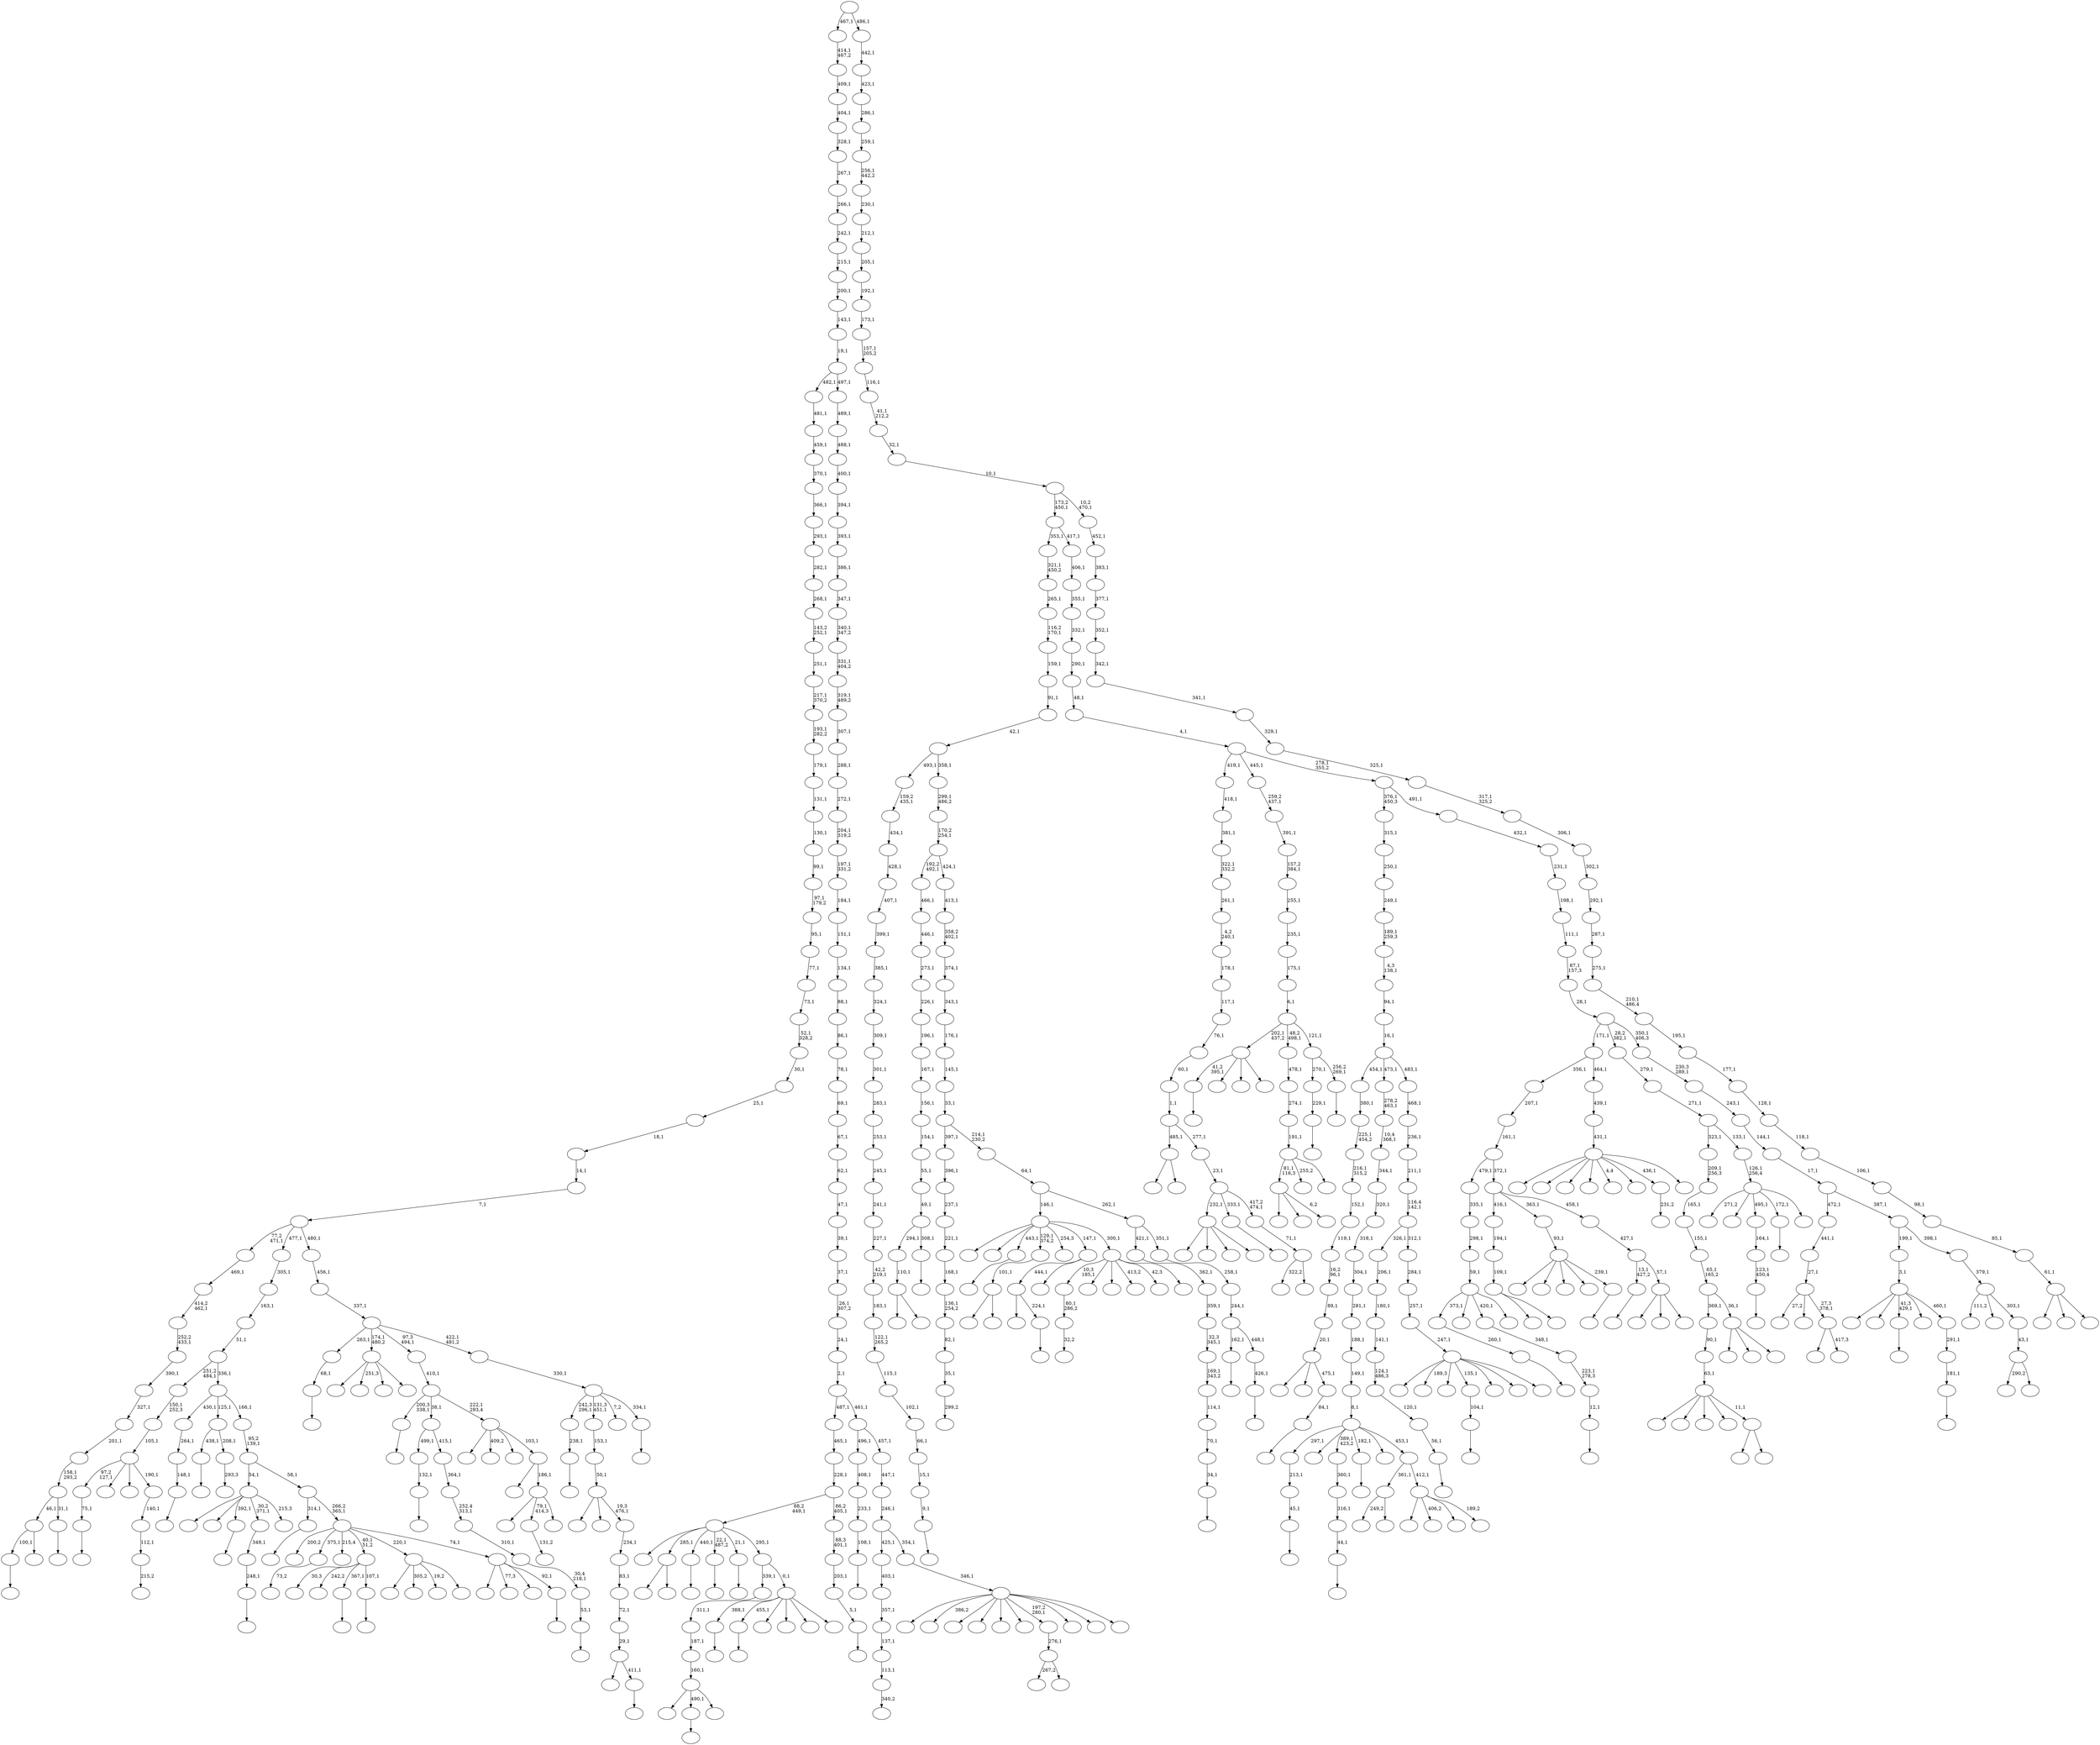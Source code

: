 digraph T {
	700 [label=""]
	699 [label=""]
	698 [label=""]
	697 [label=""]
	696 [label=""]
	695 [label=""]
	694 [label=""]
	693 [label=""]
	692 [label=""]
	691 [label=""]
	690 [label=""]
	689 [label=""]
	688 [label=""]
	687 [label=""]
	686 [label=""]
	685 [label=""]
	684 [label=""]
	683 [label=""]
	682 [label=""]
	681 [label=""]
	680 [label=""]
	679 [label=""]
	678 [label=""]
	677 [label=""]
	676 [label=""]
	675 [label=""]
	674 [label=""]
	673 [label=""]
	672 [label=""]
	671 [label=""]
	670 [label=""]
	669 [label=""]
	668 [label=""]
	667 [label=""]
	666 [label=""]
	665 [label=""]
	664 [label=""]
	663 [label=""]
	662 [label=""]
	661 [label=""]
	660 [label=""]
	659 [label=""]
	658 [label=""]
	657 [label=""]
	656 [label=""]
	655 [label=""]
	654 [label=""]
	653 [label=""]
	652 [label=""]
	651 [label=""]
	650 [label=""]
	649 [label=""]
	648 [label=""]
	647 [label=""]
	646 [label=""]
	645 [label=""]
	644 [label=""]
	643 [label=""]
	642 [label=""]
	641 [label=""]
	640 [label=""]
	639 [label=""]
	638 [label=""]
	637 [label=""]
	636 [label=""]
	635 [label=""]
	634 [label=""]
	633 [label=""]
	632 [label=""]
	631 [label=""]
	630 [label=""]
	629 [label=""]
	628 [label=""]
	627 [label=""]
	626 [label=""]
	625 [label=""]
	624 [label=""]
	623 [label=""]
	622 [label=""]
	621 [label=""]
	620 [label=""]
	619 [label=""]
	618 [label=""]
	617 [label=""]
	616 [label=""]
	615 [label=""]
	614 [label=""]
	613 [label=""]
	612 [label=""]
	611 [label=""]
	610 [label=""]
	609 [label=""]
	608 [label=""]
	607 [label=""]
	606 [label=""]
	605 [label=""]
	604 [label=""]
	603 [label=""]
	602 [label=""]
	601 [label=""]
	600 [label=""]
	599 [label=""]
	598 [label=""]
	597 [label=""]
	596 [label=""]
	595 [label=""]
	594 [label=""]
	593 [label=""]
	592 [label=""]
	591 [label=""]
	590 [label=""]
	589 [label=""]
	588 [label=""]
	587 [label=""]
	586 [label=""]
	585 [label=""]
	584 [label=""]
	583 [label=""]
	582 [label=""]
	581 [label=""]
	580 [label=""]
	579 [label=""]
	578 [label=""]
	577 [label=""]
	576 [label=""]
	575 [label=""]
	574 [label=""]
	573 [label=""]
	572 [label=""]
	571 [label=""]
	570 [label=""]
	569 [label=""]
	568 [label=""]
	567 [label=""]
	566 [label=""]
	565 [label=""]
	564 [label=""]
	563 [label=""]
	562 [label=""]
	561 [label=""]
	560 [label=""]
	559 [label=""]
	558 [label=""]
	557 [label=""]
	556 [label=""]
	555 [label=""]
	554 [label=""]
	553 [label=""]
	552 [label=""]
	551 [label=""]
	550 [label=""]
	549 [label=""]
	548 [label=""]
	547 [label=""]
	546 [label=""]
	545 [label=""]
	544 [label=""]
	543 [label=""]
	542 [label=""]
	541 [label=""]
	540 [label=""]
	539 [label=""]
	538 [label=""]
	537 [label=""]
	536 [label=""]
	535 [label=""]
	534 [label=""]
	533 [label=""]
	532 [label=""]
	531 [label=""]
	530 [label=""]
	529 [label=""]
	528 [label=""]
	527 [label=""]
	526 [label=""]
	525 [label=""]
	524 [label=""]
	523 [label=""]
	522 [label=""]
	521 [label=""]
	520 [label=""]
	519 [label=""]
	518 [label=""]
	517 [label=""]
	516 [label=""]
	515 [label=""]
	514 [label=""]
	513 [label=""]
	512 [label=""]
	511 [label=""]
	510 [label=""]
	509 [label=""]
	508 [label=""]
	507 [label=""]
	506 [label=""]
	505 [label=""]
	504 [label=""]
	503 [label=""]
	502 [label=""]
	501 [label=""]
	500 [label=""]
	499 [label=""]
	498 [label=""]
	497 [label=""]
	496 [label=""]
	495 [label=""]
	494 [label=""]
	493 [label=""]
	492 [label=""]
	491 [label=""]
	490 [label=""]
	489 [label=""]
	488 [label=""]
	487 [label=""]
	486 [label=""]
	485 [label=""]
	484 [label=""]
	483 [label=""]
	482 [label=""]
	481 [label=""]
	480 [label=""]
	479 [label=""]
	478 [label=""]
	477 [label=""]
	476 [label=""]
	475 [label=""]
	474 [label=""]
	473 [label=""]
	472 [label=""]
	471 [label=""]
	470 [label=""]
	469 [label=""]
	468 [label=""]
	467 [label=""]
	466 [label=""]
	465 [label=""]
	464 [label=""]
	463 [label=""]
	462 [label=""]
	461 [label=""]
	460 [label=""]
	459 [label=""]
	458 [label=""]
	457 [label=""]
	456 [label=""]
	455 [label=""]
	454 [label=""]
	453 [label=""]
	452 [label=""]
	451 [label=""]
	450 [label=""]
	449 [label=""]
	448 [label=""]
	447 [label=""]
	446 [label=""]
	445 [label=""]
	444 [label=""]
	443 [label=""]
	442 [label=""]
	441 [label=""]
	440 [label=""]
	439 [label=""]
	438 [label=""]
	437 [label=""]
	436 [label=""]
	435 [label=""]
	434 [label=""]
	433 [label=""]
	432 [label=""]
	431 [label=""]
	430 [label=""]
	429 [label=""]
	428 [label=""]
	427 [label=""]
	426 [label=""]
	425 [label=""]
	424 [label=""]
	423 [label=""]
	422 [label=""]
	421 [label=""]
	420 [label=""]
	419 [label=""]
	418 [label=""]
	417 [label=""]
	416 [label=""]
	415 [label=""]
	414 [label=""]
	413 [label=""]
	412 [label=""]
	411 [label=""]
	410 [label=""]
	409 [label=""]
	408 [label=""]
	407 [label=""]
	406 [label=""]
	405 [label=""]
	404 [label=""]
	403 [label=""]
	402 [label=""]
	401 [label=""]
	400 [label=""]
	399 [label=""]
	398 [label=""]
	397 [label=""]
	396 [label=""]
	395 [label=""]
	394 [label=""]
	393 [label=""]
	392 [label=""]
	391 [label=""]
	390 [label=""]
	389 [label=""]
	388 [label=""]
	387 [label=""]
	386 [label=""]
	385 [label=""]
	384 [label=""]
	383 [label=""]
	382 [label=""]
	381 [label=""]
	380 [label=""]
	379 [label=""]
	378 [label=""]
	377 [label=""]
	376 [label=""]
	375 [label=""]
	374 [label=""]
	373 [label=""]
	372 [label=""]
	371 [label=""]
	370 [label=""]
	369 [label=""]
	368 [label=""]
	367 [label=""]
	366 [label=""]
	365 [label=""]
	364 [label=""]
	363 [label=""]
	362 [label=""]
	361 [label=""]
	360 [label=""]
	359 [label=""]
	358 [label=""]
	357 [label=""]
	356 [label=""]
	355 [label=""]
	354 [label=""]
	353 [label=""]
	352 [label=""]
	351 [label=""]
	350 [label=""]
	349 [label=""]
	348 [label=""]
	347 [label=""]
	346 [label=""]
	345 [label=""]
	344 [label=""]
	343 [label=""]
	342 [label=""]
	341 [label=""]
	340 [label=""]
	339 [label=""]
	338 [label=""]
	337 [label=""]
	336 [label=""]
	335 [label=""]
	334 [label=""]
	333 [label=""]
	332 [label=""]
	331 [label=""]
	330 [label=""]
	329 [label=""]
	328 [label=""]
	327 [label=""]
	326 [label=""]
	325 [label=""]
	324 [label=""]
	323 [label=""]
	322 [label=""]
	321 [label=""]
	320 [label=""]
	319 [label=""]
	318 [label=""]
	317 [label=""]
	316 [label=""]
	315 [label=""]
	314 [label=""]
	313 [label=""]
	312 [label=""]
	311 [label=""]
	310 [label=""]
	309 [label=""]
	308 [label=""]
	307 [label=""]
	306 [label=""]
	305 [label=""]
	304 [label=""]
	303 [label=""]
	302 [label=""]
	301 [label=""]
	300 [label=""]
	299 [label=""]
	298 [label=""]
	297 [label=""]
	296 [label=""]
	295 [label=""]
	294 [label=""]
	293 [label=""]
	292 [label=""]
	291 [label=""]
	290 [label=""]
	289 [label=""]
	288 [label=""]
	287 [label=""]
	286 [label=""]
	285 [label=""]
	284 [label=""]
	283 [label=""]
	282 [label=""]
	281 [label=""]
	280 [label=""]
	279 [label=""]
	278 [label=""]
	277 [label=""]
	276 [label=""]
	275 [label=""]
	274 [label=""]
	273 [label=""]
	272 [label=""]
	271 [label=""]
	270 [label=""]
	269 [label=""]
	268 [label=""]
	267 [label=""]
	266 [label=""]
	265 [label=""]
	264 [label=""]
	263 [label=""]
	262 [label=""]
	261 [label=""]
	260 [label=""]
	259 [label=""]
	258 [label=""]
	257 [label=""]
	256 [label=""]
	255 [label=""]
	254 [label=""]
	253 [label=""]
	252 [label=""]
	251 [label=""]
	250 [label=""]
	249 [label=""]
	248 [label=""]
	247 [label=""]
	246 [label=""]
	245 [label=""]
	244 [label=""]
	243 [label=""]
	242 [label=""]
	241 [label=""]
	240 [label=""]
	239 [label=""]
	238 [label=""]
	237 [label=""]
	236 [label=""]
	235 [label=""]
	234 [label=""]
	233 [label=""]
	232 [label=""]
	231 [label=""]
	230 [label=""]
	229 [label=""]
	228 [label=""]
	227 [label=""]
	226 [label=""]
	225 [label=""]
	224 [label=""]
	223 [label=""]
	222 [label=""]
	221 [label=""]
	220 [label=""]
	219 [label=""]
	218 [label=""]
	217 [label=""]
	216 [label=""]
	215 [label=""]
	214 [label=""]
	213 [label=""]
	212 [label=""]
	211 [label=""]
	210 [label=""]
	209 [label=""]
	208 [label=""]
	207 [label=""]
	206 [label=""]
	205 [label=""]
	204 [label=""]
	203 [label=""]
	202 [label=""]
	201 [label=""]
	200 [label=""]
	199 [label=""]
	198 [label=""]
	197 [label=""]
	196 [label=""]
	195 [label=""]
	194 [label=""]
	193 [label=""]
	192 [label=""]
	191 [label=""]
	190 [label=""]
	189 [label=""]
	188 [label=""]
	187 [label=""]
	186 [label=""]
	185 [label=""]
	184 [label=""]
	183 [label=""]
	182 [label=""]
	181 [label=""]
	180 [label=""]
	179 [label=""]
	178 [label=""]
	177 [label=""]
	176 [label=""]
	175 [label=""]
	174 [label=""]
	173 [label=""]
	172 [label=""]
	171 [label=""]
	170 [label=""]
	169 [label=""]
	168 [label=""]
	167 [label=""]
	166 [label=""]
	165 [label=""]
	164 [label=""]
	163 [label=""]
	162 [label=""]
	161 [label=""]
	160 [label=""]
	159 [label=""]
	158 [label=""]
	157 [label=""]
	156 [label=""]
	155 [label=""]
	154 [label=""]
	153 [label=""]
	152 [label=""]
	151 [label=""]
	150 [label=""]
	149 [label=""]
	148 [label=""]
	147 [label=""]
	146 [label=""]
	145 [label=""]
	144 [label=""]
	143 [label=""]
	142 [label=""]
	141 [label=""]
	140 [label=""]
	139 [label=""]
	138 [label=""]
	137 [label=""]
	136 [label=""]
	135 [label=""]
	134 [label=""]
	133 [label=""]
	132 [label=""]
	131 [label=""]
	130 [label=""]
	129 [label=""]
	128 [label=""]
	127 [label=""]
	126 [label=""]
	125 [label=""]
	124 [label=""]
	123 [label=""]
	122 [label=""]
	121 [label=""]
	120 [label=""]
	119 [label=""]
	118 [label=""]
	117 [label=""]
	116 [label=""]
	115 [label=""]
	114 [label=""]
	113 [label=""]
	112 [label=""]
	111 [label=""]
	110 [label=""]
	109 [label=""]
	108 [label=""]
	107 [label=""]
	106 [label=""]
	105 [label=""]
	104 [label=""]
	103 [label=""]
	102 [label=""]
	101 [label=""]
	100 [label=""]
	99 [label=""]
	98 [label=""]
	97 [label=""]
	96 [label=""]
	95 [label=""]
	94 [label=""]
	93 [label=""]
	92 [label=""]
	91 [label=""]
	90 [label=""]
	89 [label=""]
	88 [label=""]
	87 [label=""]
	86 [label=""]
	85 [label=""]
	84 [label=""]
	83 [label=""]
	82 [label=""]
	81 [label=""]
	80 [label=""]
	79 [label=""]
	78 [label=""]
	77 [label=""]
	76 [label=""]
	75 [label=""]
	74 [label=""]
	73 [label=""]
	72 [label=""]
	71 [label=""]
	70 [label=""]
	69 [label=""]
	68 [label=""]
	67 [label=""]
	66 [label=""]
	65 [label=""]
	64 [label=""]
	63 [label=""]
	62 [label=""]
	61 [label=""]
	60 [label=""]
	59 [label=""]
	58 [label=""]
	57 [label=""]
	56 [label=""]
	55 [label=""]
	54 [label=""]
	53 [label=""]
	52 [label=""]
	51 [label=""]
	50 [label=""]
	49 [label=""]
	48 [label=""]
	47 [label=""]
	46 [label=""]
	45 [label=""]
	44 [label=""]
	43 [label=""]
	42 [label=""]
	41 [label=""]
	40 [label=""]
	39 [label=""]
	38 [label=""]
	37 [label=""]
	36 [label=""]
	35 [label=""]
	34 [label=""]
	33 [label=""]
	32 [label=""]
	31 [label=""]
	30 [label=""]
	29 [label=""]
	28 [label=""]
	27 [label=""]
	26 [label=""]
	25 [label=""]
	24 [label=""]
	23 [label=""]
	22 [label=""]
	21 [label=""]
	20 [label=""]
	19 [label=""]
	18 [label=""]
	17 [label=""]
	16 [label=""]
	15 [label=""]
	14 [label=""]
	13 [label=""]
	12 [label=""]
	11 [label=""]
	10 [label=""]
	9 [label=""]
	8 [label=""]
	7 [label=""]
	6 [label=""]
	5 [label=""]
	4 [label=""]
	3 [label=""]
	2 [label=""]
	1 [label=""]
	0 [label=""]
	699 -> 700 [label=""]
	698 -> 699 [label="238,1"]
	694 -> 695 [label=""]
	691 -> 692 [label=""]
	684 -> 685 [label=""]
	682 -> 683 [label=""]
	681 -> 682 [label="56,1"]
	680 -> 681 [label="120,1"]
	679 -> 680 [label="124,1\n486,3"]
	678 -> 679 [label="141,1"]
	677 -> 678 [label="180,1"]
	676 -> 677 [label="206,1"]
	674 -> 675 [label=""]
	673 -> 674 [label="75,1"]
	662 -> 663 [label=""]
	659 -> 660 [label="299,2"]
	658 -> 659 [label="35,1"]
	657 -> 658 [label="82,1"]
	656 -> 657 [label="136,1\n254,2"]
	655 -> 656 [label="168,1"]
	654 -> 655 [label="221,1"]
	653 -> 654 [label="237,1"]
	652 -> 653 [label="396,1"]
	650 -> 651 [label="32,2"]
	649 -> 650 [label="80,1\n286,2"]
	642 -> 643 [label=""]
	629 -> 630 [label=""]
	628 -> 629 [label="45,1"]
	627 -> 628 [label="213,1"]
	619 -> 620 [label=""]
	615 -> 616 [label=""]
	612 -> 613 [label=""]
	611 -> 612 [label="132,1"]
	601 -> 602 [label=""]
	599 -> 600 [label=""]
	596 -> 597 [label=""]
	595 -> 596 [label="9,1"]
	594 -> 595 [label="15,1"]
	593 -> 594 [label="66,1"]
	592 -> 593 [label="102,1"]
	591 -> 592 [label="115,1"]
	590 -> 591 [label="122,1\n265,2"]
	589 -> 590 [label="183,1"]
	588 -> 589 [label="42,2\n219,1"]
	587 -> 588 [label="227,1"]
	586 -> 587 [label="241,1"]
	585 -> 586 [label="245,1"]
	584 -> 585 [label="253,1"]
	583 -> 584 [label="283,1"]
	582 -> 583 [label="301,1"]
	581 -> 582 [label="309,1"]
	580 -> 581 [label="324,1"]
	579 -> 580 [label="385,1"]
	578 -> 579 [label="399,1"]
	577 -> 578 [label="407,1"]
	576 -> 577 [label="428,1"]
	575 -> 576 [label="434,1"]
	574 -> 575 [label="159,2\n435,1"]
	572 -> 573 [label=""]
	569 -> 570 [label=""]
	568 -> 569 [label="104,1"]
	565 -> 566 [label=""]
	564 -> 565 [label="229,1"]
	562 -> 646 [label=""]
	562 -> 563 [label=""]
	560 -> 561 [label="73,2"]
	557 -> 558 [label=""]
	556 -> 557 [label="34,1"]
	555 -> 556 [label="70,1"]
	554 -> 555 [label="114,1"]
	553 -> 554 [label="169,1\n343,2"]
	552 -> 553 [label="32,3\n345,1"]
	551 -> 552 [label="359,1"]
	550 -> 551 [label="362,1"]
	548 -> 549 [label=""]
	547 -> 548 [label="260,1"]
	545 -> 664 [label=""]
	545 -> 623 [label=""]
	545 -> 546 [label="6,2"]
	543 -> 544 [label=""]
	542 -> 543 [label="108,1"]
	541 -> 542 [label="233,1"]
	540 -> 541 [label="408,1"]
	537 -> 637 [label=""]
	537 -> 538 [label=""]
	536 -> 537 [label="101,1"]
	533 -> 534 [label=""]
	529 -> 696 [label=""]
	529 -> 530 [label=""]
	528 -> 529 [label="110,1"]
	526 -> 527 [label=""]
	524 -> 525 [label="215,2"]
	523 -> 524 [label="112,1"]
	522 -> 523 [label="140,1"]
	521 -> 673 [label="97,2\n127,1"]
	521 -> 648 [label=""]
	521 -> 604 [label=""]
	521 -> 522 [label="190,1"]
	520 -> 521 [label="105,1"]
	519 -> 520 [label="150,1\n252,3"]
	517 -> 518 [label=""]
	511 -> 512 [label=""]
	510 -> 511 [label="68,1"]
	508 -> 509 [label=""]
	507 -> 626 [label=""]
	507 -> 508 [label="224,1"]
	505 -> 506 [label=""]
	504 -> 528 [label="294,1"]
	504 -> 505 [label="308,1"]
	503 -> 504 [label="49,1"]
	502 -> 503 [label="55,1"]
	501 -> 502 [label="154,1"]
	500 -> 501 [label="156,1"]
	499 -> 500 [label="167,1"]
	498 -> 499 [label="196,1"]
	497 -> 498 [label="226,1"]
	496 -> 497 [label="273,1"]
	495 -> 496 [label="446,1"]
	494 -> 495 [label="466,1"]
	492 -> 493 [label=""]
	487 -> 684 [label="41,2\n395,1"]
	487 -> 661 [label=""]
	487 -> 607 [label=""]
	487 -> 488 [label=""]
	484 -> 485 [label=""]
	480 -> 516 [label=""]
	480 -> 481 [label=""]
	479 -> 480 [label="109,1"]
	478 -> 479 [label="194,1"]
	470 -> 471 [label=""]
	469 -> 470 [label="53,1"]
	468 -> 469 [label="30,4\n218,1"]
	467 -> 468 [label="310,1"]
	466 -> 467 [label="252,4\n313,1"]
	465 -> 466 [label="364,1"]
	464 -> 611 [label="499,1"]
	464 -> 465 [label="415,1"]
	461 -> 462 [label=""]
	460 -> 461 [label="123,1\n450,4"]
	459 -> 460 [label="164,1"]
	457 -> 458 [label=""]
	450 -> 451 [label=""]
	449 -> 450 [label="44,1"]
	448 -> 449 [label="316,1"]
	447 -> 448 [label="360,1"]
	445 -> 446 [label=""]
	443 -> 444 [label=""]
	442 -> 443 [label="84,1"]
	441 -> 515 [label=""]
	441 -> 513 [label=""]
	441 -> 442 [label="475,1"]
	440 -> 441 [label="20,1"]
	439 -> 440 [label="89,1"]
	438 -> 439 [label="16,2\n96,1"]
	437 -> 438 [label="119,1"]
	436 -> 437 [label="152,1"]
	435 -> 436 [label="216,1\n315,2"]
	434 -> 435 [label="225,1\n454,2"]
	433 -> 434 [label="380,1"]
	431 -> 432 [label=""]
	429 -> 430 [label=""]
	428 -> 429 [label="248,1"]
	427 -> 428 [label="349,1"]
	425 -> 618 [label=""]
	425 -> 531 [label=""]
	425 -> 472 [label=""]
	425 -> 426 [label=""]
	420 -> 609 [label=""]
	420 -> 421 [label=""]
	419 -> 690 [label=""]
	419 -> 640 [label=""]
	419 -> 633 [label=""]
	419 -> 598 [label=""]
	419 -> 420 [label="11,1"]
	418 -> 419 [label="63,1"]
	417 -> 418 [label="90,1"]
	415 -> 416 [label="340,2"]
	414 -> 415 [label="113,1"]
	413 -> 414 [label="137,1"]
	412 -> 413 [label="357,1"]
	411 -> 412 [label="403,1"]
	405 -> 507 [label="444,1"]
	405 -> 406 [label=""]
	403 -> 691 [label="100,1"]
	403 -> 404 [label=""]
	400 -> 401 [label=""]
	399 -> 645 [label="30,3"]
	399 -> 567 [label="242,2"]
	399 -> 526 [label="367,1"]
	399 -> 400 [label="107,1"]
	397 -> 398 [label=""]
	395 -> 687 [label=""]
	395 -> 396 [label="417,3"]
	394 -> 689 [label="27,2"]
	394 -> 473 [label=""]
	394 -> 395 [label="27,3\n378,1"]
	393 -> 394 [label="27,1"]
	392 -> 393 [label="441,1"]
	390 -> 391 [label=""]
	389 -> 390 [label="148,1"]
	388 -> 389 [label="264,1"]
	384 -> 385 [label=""]
	383 -> 384 [label="181,1"]
	382 -> 383 [label="291,1"]
	381 -> 672 [label=""]
	381 -> 668 [label=""]
	381 -> 615 [label="41,3\n429,1"]
	381 -> 475 [label=""]
	381 -> 382 [label="460,1"]
	380 -> 381 [label="3,1"]
	377 -> 378 [label=""]
	376 -> 403 [label="46,1"]
	376 -> 377 [label="31,1"]
	375 -> 376 [label="158,1\n293,2"]
	374 -> 375 [label="201,1"]
	373 -> 374 [label="327,1"]
	372 -> 373 [label="390,1"]
	371 -> 372 [label="252,2\n433,1"]
	370 -> 371 [label="414,2\n462,1"]
	369 -> 370 [label="469,1"]
	367 -> 532 [label="249,2"]
	367 -> 368 [label=""]
	364 -> 614 [label=""]
	364 -> 559 [label=""]
	364 -> 365 [label=""]
	363 -> 417 [label="369,1"]
	363 -> 364 [label="36,1"]
	362 -> 363 [label="65,1\n165,2"]
	361 -> 362 [label="155,1"]
	360 -> 361 [label="165,1"]
	359 -> 360 [label="209,1\n256,3"]
	357 -> 634 [label=""]
	357 -> 610 [label=""]
	357 -> 533 [label="392,1"]
	357 -> 427 [label="30,2\n371,1"]
	357 -> 358 [label="215,3"]
	355 -> 356 [label=""]
	354 -> 355 [label="12,1"]
	353 -> 354 [label="223,1\n278,3"]
	352 -> 353 [label="348,1"]
	346 -> 347 [label="293,3"]
	345 -> 694 [label="438,1"]
	345 -> 346 [label="208,1"]
	343 -> 622 [label=""]
	343 -> 605 [label="251,3"]
	343 -> 571 [label=""]
	343 -> 344 [label=""]
	340 -> 539 [label=""]
	340 -> 341 [label=""]
	337 -> 636 [label=""]
	337 -> 457 [label="490,1"]
	337 -> 338 [label=""]
	336 -> 337 [label="160,1"]
	335 -> 336 [label="187,1"]
	334 -> 335 [label="311,1"]
	332 -> 454 [label="267,2"]
	332 -> 333 [label=""]
	331 -> 332 [label="276,1"]
	327 -> 671 [label=""]
	327 -> 486 [label="305,2"]
	327 -> 482 [label="19,2"]
	327 -> 328 [label=""]
	325 -> 326 [label=""]
	324 -> 624 [label=""]
	324 -> 490 [label=""]
	324 -> 410 [label=""]
	324 -> 350 [label=""]
	324 -> 325 [label="239,1"]
	323 -> 324 [label="93,1"]
	321 -> 697 [label=""]
	321 -> 514 [label="406,2"]
	321 -> 452 [label=""]
	321 -> 322 [label="189,2"]
	320 -> 367 [label="361,1"]
	320 -> 321 [label="412,1"]
	319 -> 627 [label="297,1"]
	319 -> 608 [label=""]
	319 -> 447 [label="389,1\n423,2"]
	319 -> 445 [label="182,1"]
	319 -> 379 [label=""]
	319 -> 320 [label="453,1"]
	318 -> 319 [label="8,1"]
	317 -> 318 [label="149,1"]
	316 -> 317 [label="188,1"]
	315 -> 316 [label="281,1"]
	314 -> 315 [label="304,1"]
	313 -> 314 [label="318,1"]
	312 -> 313 [label="320,1"]
	311 -> 312 [label="344,1"]
	310 -> 311 [label="10,4\n368,1"]
	309 -> 310 [label="278,2\n463,1"]
	307 -> 308 [label="131,2"]
	305 -> 306 [label=""]
	304 -> 667 [label=""]
	304 -> 647 [label="77,3"]
	304 -> 603 [label=""]
	304 -> 305 [label="92,1"]
	303 -> 632 [label="200,2"]
	303 -> 560 [label="375,1"]
	303 -> 483 [label="215,4"]
	303 -> 399 [label="40,1\n51,2"]
	303 -> 327 [label="220,1"]
	303 -> 304 [label="74,1"]
	302 -> 517 [label="314,1"]
	302 -> 303 [label="266,2\n365,1"]
	301 -> 357 [label="54,1"]
	301 -> 302 [label="58,1"]
	300 -> 301 [label="95,2\n139,1"]
	299 -> 388 [label="430,1"]
	299 -> 345 [label="125,1"]
	299 -> 300 [label="166,1"]
	298 -> 519 [label="251,2\n484,1"]
	298 -> 299 [label="336,1"]
	297 -> 298 [label="51,1"]
	296 -> 297 [label="163,1"]
	295 -> 296 [label="305,1"]
	293 -> 547 [label="373,1"]
	293 -> 408 [label=""]
	293 -> 352 [label="420,1"]
	293 -> 294 [label=""]
	292 -> 293 [label="59,1"]
	291 -> 292 [label="298,1"]
	290 -> 291 [label="335,1"]
	288 -> 289 [label="231,2"]
	286 -> 287 [label=""]
	284 -> 688 [label=""]
	284 -> 670 [label="189,3"]
	284 -> 621 [label=""]
	284 -> 568 [label="135,1"]
	284 -> 455 [label=""]
	284 -> 330 [label=""]
	284 -> 285 [label=""]
	283 -> 284 [label="247,1"]
	282 -> 283 [label="257,1"]
	281 -> 282 [label="284,1"]
	280 -> 676 [label="326,1"]
	280 -> 281 [label="312,1"]
	279 -> 280 [label="116,4\n142,1"]
	278 -> 279 [label="211,1"]
	277 -> 278 [label="236,1"]
	276 -> 277 [label="468,1"]
	275 -> 433 [label="454,1"]
	275 -> 309 [label="473,1"]
	275 -> 276 [label="483,1"]
	274 -> 275 [label="16,1"]
	273 -> 274 [label="94,1"]
	272 -> 273 [label="4,3\n138,1"]
	271 -> 272 [label="189,1\n259,3"]
	270 -> 271 [label="249,1"]
	269 -> 270 [label="250,1"]
	268 -> 269 [label="315,1"]
	265 -> 642 [label="388,1"]
	265 -> 619 [label="455,1"]
	265 -> 476 [label=""]
	265 -> 409 [label=""]
	265 -> 351 [label=""]
	265 -> 266 [label=""]
	264 -> 334 [label="339,1"]
	264 -> 265 [label="0,1"]
	263 -> 638 [label=""]
	263 -> 562 [label="285,1"]
	263 -> 492 [label="440,1"]
	263 -> 484 [label="22,1\n487,2"]
	263 -> 431 [label="21,1"]
	263 -> 264 [label="295,1"]
	260 -> 606 [label=""]
	260 -> 342 [label=""]
	260 -> 261 [label=""]
	259 -> 601 [label="13,1\n427,2"]
	259 -> 260 [label="57,1"]
	258 -> 259 [label="427,1"]
	257 -> 478 [label="416,1"]
	257 -> 323 [label="363,1"]
	257 -> 258 [label="458,1"]
	256 -> 290 [label="479,1"]
	256 -> 257 [label="372,1"]
	255 -> 256 [label="161,1"]
	254 -> 255 [label="207,1"]
	252 -> 545 [label="81,1\n116,3"]
	252 -> 491 [label="255,2"]
	252 -> 253 [label=""]
	251 -> 252 [label="191,1"]
	250 -> 251 [label="274,1"]
	249 -> 250 [label="478,1"]
	247 -> 649 [label="10,3\n185,1"]
	247 -> 489 [label=""]
	247 -> 463 [label=""]
	247 -> 407 [label="413,2"]
	247 -> 339 [label="42,3"]
	247 -> 248 [label=""]
	246 -> 665 [label=""]
	246 -> 639 [label=""]
	246 -> 599 [label="443,1"]
	246 -> 536 [label="129,1\n374,2"]
	246 -> 535 [label="254,3"]
	246 -> 405 [label="147,1"]
	246 -> 247 [label="300,1"]
	241 -> 242 [label=""]
	240 -> 686 [label=""]
	240 -> 241 [label="411,1"]
	239 -> 240 [label="29,1"]
	238 -> 239 [label="72,1"]
	237 -> 238 [label="83,1"]
	236 -> 237 [label="234,1"]
	235 -> 617 [label=""]
	235 -> 243 [label=""]
	235 -> 236 [label="19,3\n476,1"]
	234 -> 235 [label="50,1"]
	233 -> 234 [label="153,1"]
	231 -> 631 [label=""]
	231 -> 307 [label="79,1\n414,3"]
	231 -> 232 [label=""]
	230 -> 262 [label=""]
	230 -> 231 [label="186,1"]
	229 -> 693 [label=""]
	229 -> 267 [label="409,2"]
	229 -> 244 [label=""]
	229 -> 230 [label="103,1"]
	228 -> 662 [label="200,3\n338,1"]
	228 -> 464 [label="38,1"]
	228 -> 229 [label="222,1\n293,4"]
	227 -> 228 [label="410,1"]
	225 -> 349 [label="322,2"]
	225 -> 226 [label=""]
	224 -> 225 [label="71,1"]
	223 -> 425 [label="232,1"]
	223 -> 397 [label="333,1"]
	223 -> 224 [label="417,2\n474,1"]
	222 -> 223 [label="23,1"]
	221 -> 340 [label="485,1"]
	221 -> 222 [label="277,1"]
	220 -> 221 [label="1,1"]
	219 -> 220 [label="60,1"]
	218 -> 219 [label="76,1"]
	217 -> 218 [label="117,1"]
	216 -> 217 [label="178,1"]
	215 -> 216 [label="4,2\n240,1"]
	214 -> 215 [label="261,1"]
	213 -> 214 [label="322,1\n332,2"]
	212 -> 213 [label="381,1"]
	211 -> 212 [label="418,1"]
	209 -> 477 [label=""]
	209 -> 474 [label=""]
	209 -> 423 [label=""]
	209 -> 402 [label=""]
	209 -> 386 [label="4,4"]
	209 -> 366 [label=""]
	209 -> 288 [label="436,1"]
	209 -> 210 [label=""]
	208 -> 209 [label="431,1"]
	207 -> 208 [label="439,1"]
	206 -> 254 [label="356,1"]
	206 -> 207 [label="464,1"]
	203 -> 204 [label=""]
	202 -> 698 [label="242,3\n296,1"]
	202 -> 233 [label="131,3\n451,1"]
	202 -> 205 [label="7,2"]
	202 -> 203 [label="334,1"]
	201 -> 202 [label="330,1"]
	200 -> 510 [label="263,1"]
	200 -> 343 [label="174,1\n480,2"]
	200 -> 227 [label="97,3\n494,1"]
	200 -> 201 [label="422,1\n481,2"]
	199 -> 200 [label="337,1"]
	198 -> 199 [label="456,1"]
	197 -> 369 [label="77,2\n471,1"]
	197 -> 295 [label="477,1"]
	197 -> 198 [label="480,1"]
	196 -> 197 [label="7,1"]
	195 -> 196 [label="14,1"]
	194 -> 195 [label="18,1"]
	193 -> 194 [label="25,1"]
	192 -> 193 [label="30,1"]
	191 -> 192 [label="52,1\n328,2"]
	190 -> 191 [label="73,1"]
	189 -> 190 [label="77,1"]
	188 -> 189 [label="95,1"]
	187 -> 188 [label="97,1\n179,2"]
	186 -> 187 [label="99,1"]
	185 -> 186 [label="130,1"]
	184 -> 185 [label="131,1"]
	183 -> 184 [label="179,1"]
	182 -> 183 [label="193,1\n282,2"]
	181 -> 182 [label="217,1\n370,2"]
	180 -> 181 [label="251,1"]
	179 -> 180 [label="143,2\n252,1"]
	178 -> 179 [label="268,1"]
	177 -> 178 [label="282,1"]
	176 -> 177 [label="293,1"]
	175 -> 176 [label="366,1"]
	174 -> 175 [label="370,1"]
	173 -> 174 [label="459,1"]
	172 -> 173 [label="481,1"]
	170 -> 171 [label=""]
	169 -> 170 [label="5,1"]
	168 -> 169 [label="203,1"]
	167 -> 168 [label="88,3\n401,1"]
	166 -> 263 [label="88,2\n449,1"]
	166 -> 167 [label="86,2\n405,1"]
	165 -> 166 [label="228,1"]
	164 -> 165 [label="465,1"]
	161 -> 162 [label=""]
	160 -> 564 [label="270,1"]
	160 -> 161 [label="256,2\n269,1"]
	159 -> 487 [label="202,1\n437,2"]
	159 -> 249 [label="48,2\n498,1"]
	159 -> 160 [label="121,1"]
	158 -> 159 [label="6,1"]
	157 -> 158 [label="175,1"]
	156 -> 157 [label="235,1"]
	155 -> 156 [label="255,1"]
	154 -> 155 [label="157,2\n384,1"]
	153 -> 154 [label="391,1"]
	152 -> 153 [label="259,2\n437,1"]
	150 -> 669 [label="271,2"]
	150 -> 625 [label=""]
	150 -> 459 [label="495,1"]
	150 -> 286 [label="172,1"]
	150 -> 151 [label=""]
	149 -> 150 [label="126,1\n256,4"]
	148 -> 359 [label="323,1"]
	148 -> 149 [label="133,1"]
	147 -> 148 [label="271,1"]
	146 -> 147 [label="279,1"]
	144 -> 666 [label=""]
	144 -> 644 [label="386,2"]
	144 -> 641 [label=""]
	144 -> 424 [label=""]
	144 -> 422 [label=""]
	144 -> 387 [label=""]
	144 -> 331 [label="197,2\n280,1"]
	144 -> 245 [label=""]
	144 -> 163 [label=""]
	144 -> 145 [label=""]
	143 -> 144 [label="346,1"]
	142 -> 411 [label="425,1"]
	142 -> 143 [label="354,1"]
	141 -> 142 [label="246,1"]
	140 -> 141 [label="447,1"]
	139 -> 540 [label="496,1"]
	139 -> 140 [label="457,1"]
	138 -> 164 [label="487,1"]
	138 -> 139 [label="461,1"]
	137 -> 138 [label="2,1"]
	136 -> 137 [label="24,1"]
	135 -> 136 [label="26,1\n307,2"]
	134 -> 135 [label="37,1"]
	133 -> 134 [label="39,1"]
	132 -> 133 [label="47,1"]
	131 -> 132 [label="62,1"]
	130 -> 131 [label="67,1"]
	129 -> 130 [label="69,1"]
	128 -> 129 [label="78,1"]
	127 -> 128 [label="86,1"]
	126 -> 127 [label="88,1"]
	125 -> 126 [label="134,1"]
	124 -> 125 [label="151,1"]
	123 -> 124 [label="184,1"]
	122 -> 123 [label="197,1\n331,2"]
	121 -> 122 [label="204,1\n319,2"]
	120 -> 121 [label="272,1"]
	119 -> 120 [label="288,1"]
	118 -> 119 [label="307,1"]
	117 -> 118 [label="319,1\n489,2"]
	116 -> 117 [label="331,1\n404,2"]
	115 -> 116 [label="340,1\n347,2"]
	114 -> 115 [label="347,1"]
	113 -> 114 [label="386,1"]
	112 -> 113 [label="393,1"]
	111 -> 112 [label="394,1"]
	110 -> 111 [label="400,1"]
	109 -> 110 [label="488,1"]
	108 -> 109 [label="489,1"]
	107 -> 172 [label="482,1"]
	107 -> 108 [label="497,1"]
	106 -> 107 [label="19,1"]
	105 -> 106 [label="143,1"]
	104 -> 105 [label="200,1"]
	103 -> 104 [label="215,1"]
	102 -> 103 [label="242,1"]
	101 -> 102 [label="266,1"]
	100 -> 101 [label="267,1"]
	99 -> 100 [label="328,1"]
	98 -> 99 [label="404,1"]
	97 -> 98 [label="409,1"]
	96 -> 97 [label="414,1\n467,2"]
	94 -> 95 [label=""]
	93 -> 94 [label="426,1"]
	92 -> 572 [label="162,1"]
	92 -> 93 [label="448,1"]
	91 -> 92 [label="244,1"]
	90 -> 91 [label="258,1"]
	89 -> 550 [label="421,1"]
	89 -> 90 [label="351,1"]
	88 -> 246 [label="146,1"]
	88 -> 89 [label="262,1"]
	87 -> 88 [label="64,1"]
	86 -> 652 [label="397,1"]
	86 -> 87 [label="214,1\n230,2"]
	85 -> 86 [label="33,1"]
	84 -> 85 [label="145,1"]
	83 -> 84 [label="176,1"]
	82 -> 83 [label="343,1"]
	81 -> 82 [label="374,1"]
	80 -> 81 [label="358,2\n402,1"]
	79 -> 80 [label="413,1"]
	78 -> 494 [label="192,2\n492,1"]
	78 -> 79 [label="424,1"]
	77 -> 78 [label="170,2\n254,1"]
	76 -> 77 [label="299,1\n486,2"]
	75 -> 574 [label="493,1"]
	75 -> 76 [label="358,1"]
	74 -> 75 [label="42,1"]
	73 -> 74 [label="91,1"]
	72 -> 73 [label="159,1"]
	71 -> 72 [label="116,2\n170,1"]
	70 -> 71 [label="265,1"]
	69 -> 70 [label="321,1\n450,2"]
	67 -> 348 [label="290,2"]
	67 -> 68 [label=""]
	66 -> 67 [label="43,1"]
	65 -> 456 [label="111,2"]
	65 -> 453 [label=""]
	65 -> 66 [label="303,1"]
	64 -> 65 [label="379,1"]
	63 -> 380 [label="199,1"]
	63 -> 64 [label="398,1"]
	62 -> 392 [label="472,1"]
	62 -> 63 [label="387,1"]
	61 -> 62 [label="17,1"]
	60 -> 61 [label="144,1"]
	59 -> 60 [label="243,1"]
	58 -> 59 [label="230,3\n289,1"]
	57 -> 206 [label="171,1"]
	57 -> 146 [label="28,2\n382,1"]
	57 -> 58 [label="350,1\n406,3"]
	56 -> 57 [label="28,1"]
	55 -> 56 [label="87,1\n157,3"]
	54 -> 55 [label="111,1"]
	53 -> 54 [label="198,1"]
	52 -> 53 [label="231,1"]
	51 -> 52 [label="432,1"]
	50 -> 268 [label="376,1\n450,3"]
	50 -> 51 [label="491,1"]
	49 -> 211 [label="419,1"]
	49 -> 152 [label="445,1"]
	49 -> 50 [label="278,1\n355,2"]
	48 -> 49 [label="4,1"]
	47 -> 48 [label="48,1"]
	46 -> 47 [label="290,1"]
	45 -> 46 [label="332,1"]
	44 -> 45 [label="355,1"]
	43 -> 44 [label="406,1"]
	42 -> 69 [label="353,1"]
	42 -> 43 [label="417,1"]
	40 -> 635 [label=""]
	40 -> 329 [label=""]
	40 -> 41 [label=""]
	39 -> 40 [label="61,1"]
	38 -> 39 [label="85,1"]
	37 -> 38 [label="98,1"]
	36 -> 37 [label="106,1"]
	35 -> 36 [label="118,1"]
	34 -> 35 [label="128,1"]
	33 -> 34 [label="177,1"]
	32 -> 33 [label="195,1"]
	31 -> 32 [label="210,1\n486,4"]
	30 -> 31 [label="275,1"]
	29 -> 30 [label="287,1"]
	28 -> 29 [label="292,1"]
	27 -> 28 [label="302,1"]
	26 -> 27 [label="306,1"]
	25 -> 26 [label="317,1\n325,2"]
	24 -> 25 [label="325,1"]
	23 -> 24 [label="329,1"]
	22 -> 23 [label="341,1"]
	21 -> 22 [label="342,1"]
	20 -> 21 [label="352,1"]
	19 -> 20 [label="377,1"]
	18 -> 19 [label="383,1"]
	17 -> 18 [label="452,1"]
	16 -> 42 [label="173,2\n450,1"]
	16 -> 17 [label="10,2\n470,1"]
	15 -> 16 [label="10,1"]
	14 -> 15 [label="32,1"]
	13 -> 14 [label="41,1\n212,2"]
	12 -> 13 [label="116,1"]
	11 -> 12 [label="157,1\n205,2"]
	10 -> 11 [label="173,1"]
	9 -> 10 [label="192,1"]
	8 -> 9 [label="205,1"]
	7 -> 8 [label="212,1"]
	6 -> 7 [label="230,1"]
	5 -> 6 [label="256,1\n442,2"]
	4 -> 5 [label="259,1"]
	3 -> 4 [label="286,1"]
	2 -> 3 [label="423,1"]
	1 -> 2 [label="442,1"]
	0 -> 96 [label="467,1"]
	0 -> 1 [label="486,1"]
}
